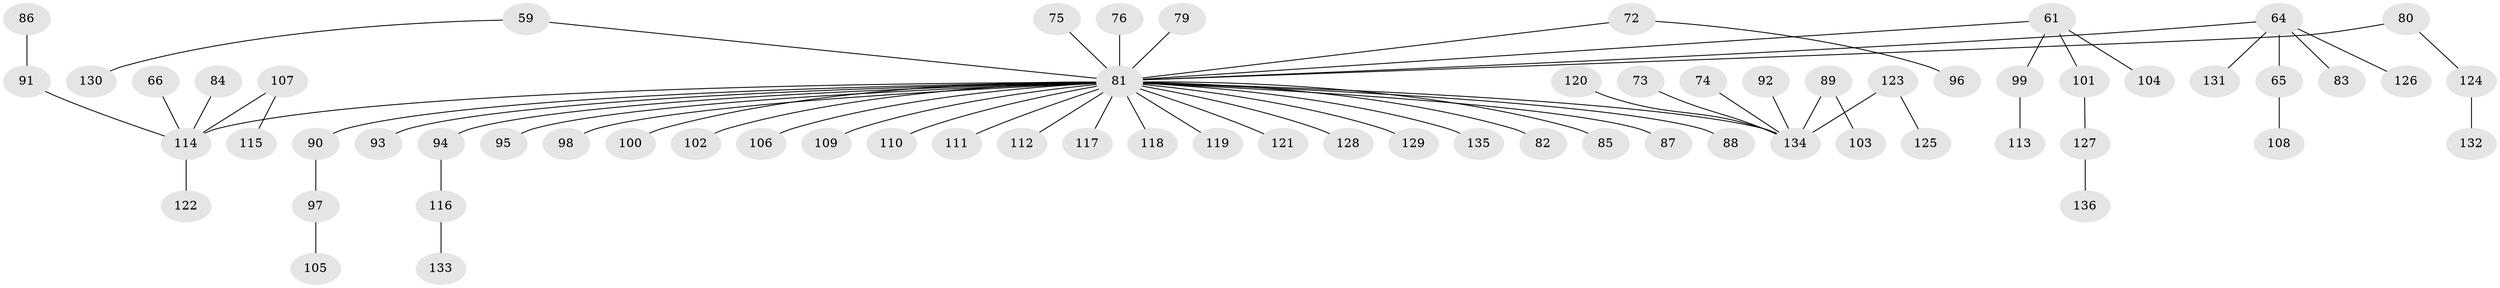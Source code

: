 // original degree distribution, {4: 0.11764705882352941, 8: 0.007352941176470588, 6: 0.014705882352941176, 3: 0.10294117647058823, 5: 0.022058823529411766, 2: 0.21323529411764705, 1: 0.5220588235294118}
// Generated by graph-tools (version 1.1) at 2025/52/03/09/25 04:52:22]
// undirected, 68 vertices, 67 edges
graph export_dot {
graph [start="1"]
  node [color=gray90,style=filled];
  59;
  61;
  64 [super="+55"];
  65;
  66;
  72;
  73;
  74;
  75;
  76;
  79;
  80;
  81 [super="+25+77+34+22+30+33+32+62+47+38+35+42+44+43+46+48+49+53+50+52+54+58+60+57+63+67+69+70+71+78"];
  82;
  83;
  84;
  85;
  86;
  87;
  88;
  89;
  90;
  91 [super="+41"];
  92;
  93;
  94;
  95;
  96;
  97;
  98;
  99;
  100;
  101;
  102;
  103;
  104;
  105;
  106;
  107;
  108;
  109;
  110;
  111;
  112;
  113;
  114 [super="+19+68"];
  115;
  116;
  117;
  118;
  119;
  120;
  121;
  122;
  123 [super="+31"];
  124;
  125;
  126;
  127;
  128;
  129;
  130;
  131;
  132;
  133;
  134 [super="+16+40+56"];
  135;
  136;
  59 -- 130;
  59 -- 81;
  61 -- 99;
  61 -- 101;
  61 -- 104;
  61 -- 81;
  64 -- 126;
  64 -- 65;
  64 -- 81;
  64 -- 131;
  64 -- 83;
  65 -- 108;
  66 -- 114;
  72 -- 96;
  72 -- 81;
  73 -- 134;
  74 -- 134;
  75 -- 81;
  76 -- 81;
  79 -- 81;
  80 -- 124;
  80 -- 81;
  81 -- 128;
  81 -- 134;
  81 -- 98;
  81 -- 110;
  81 -- 112;
  81 -- 102;
  81 -- 100;
  81 -- 119;
  81 -- 135;
  81 -- 94;
  81 -- 90;
  81 -- 118;
  81 -- 121;
  81 -- 109;
  81 -- 82;
  81 -- 88;
  81 -- 87;
  81 -- 95;
  81 -- 129;
  81 -- 106;
  81 -- 93;
  81 -- 85;
  81 -- 111;
  81 -- 114;
  81 -- 117;
  84 -- 114;
  86 -- 91;
  89 -- 103;
  89 -- 134;
  90 -- 97;
  91 -- 114;
  92 -- 134;
  94 -- 116;
  97 -- 105;
  99 -- 113;
  101 -- 127;
  107 -- 115;
  107 -- 114;
  114 -- 122;
  116 -- 133;
  120 -- 134;
  123 -- 125;
  123 -- 134;
  124 -- 132;
  127 -- 136;
}
